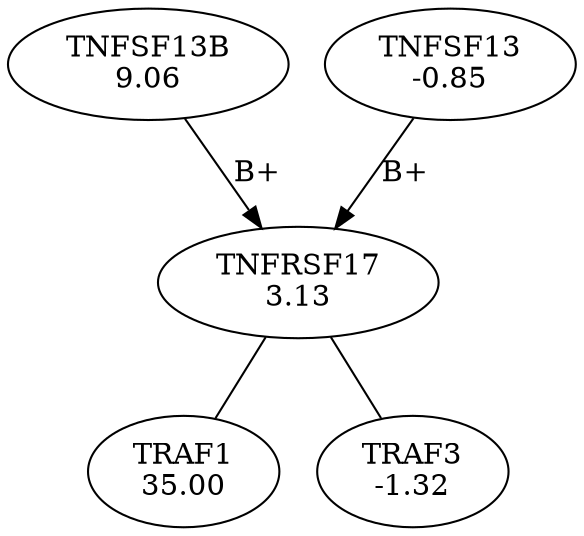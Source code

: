 digraph G {
overlap = scale ;
1066 [label = "TNFRSF17\n3.13" ] ; 
3165 [label = "TNFSF13B\n9.06" ] ; 
10153 [label = "TRAF1\n35.00" ] ; 
7756 [label = "TRAF3\n-1.32" ] ; 
7269 [label = "TNFSF13\n-0.85" ] ; 
1066 -> 7756 [arrowhead = "none" ]
7269 -> 1066 [label = "B+" ]
3165 -> 1066 [label = "B+" ]
1066 -> 10153 [arrowhead = "none" ]
}
